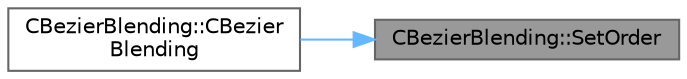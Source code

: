 digraph "CBezierBlending::SetOrder"
{
 // LATEX_PDF_SIZE
  bgcolor="transparent";
  edge [fontname=Helvetica,fontsize=10,labelfontname=Helvetica,labelfontsize=10];
  node [fontname=Helvetica,fontsize=10,shape=box,height=0.2,width=0.4];
  rankdir="RL";
  Node1 [id="Node000001",label="CBezierBlending::SetOrder",height=0.2,width=0.4,color="gray40", fillcolor="grey60", style="filled", fontcolor="black",tooltip="Set the order and number of control points."];
  Node1 -> Node2 [id="edge1_Node000001_Node000002",dir="back",color="steelblue1",style="solid",tooltip=" "];
  Node2 [id="Node000002",label="CBezierBlending::CBezier\lBlending",height=0.2,width=0.4,color="grey40", fillcolor="white", style="filled",URL="$classCBezierBlending.html#a959236e588b851b698fb4a388578b68e",tooltip="Constructor of the class."];
}
